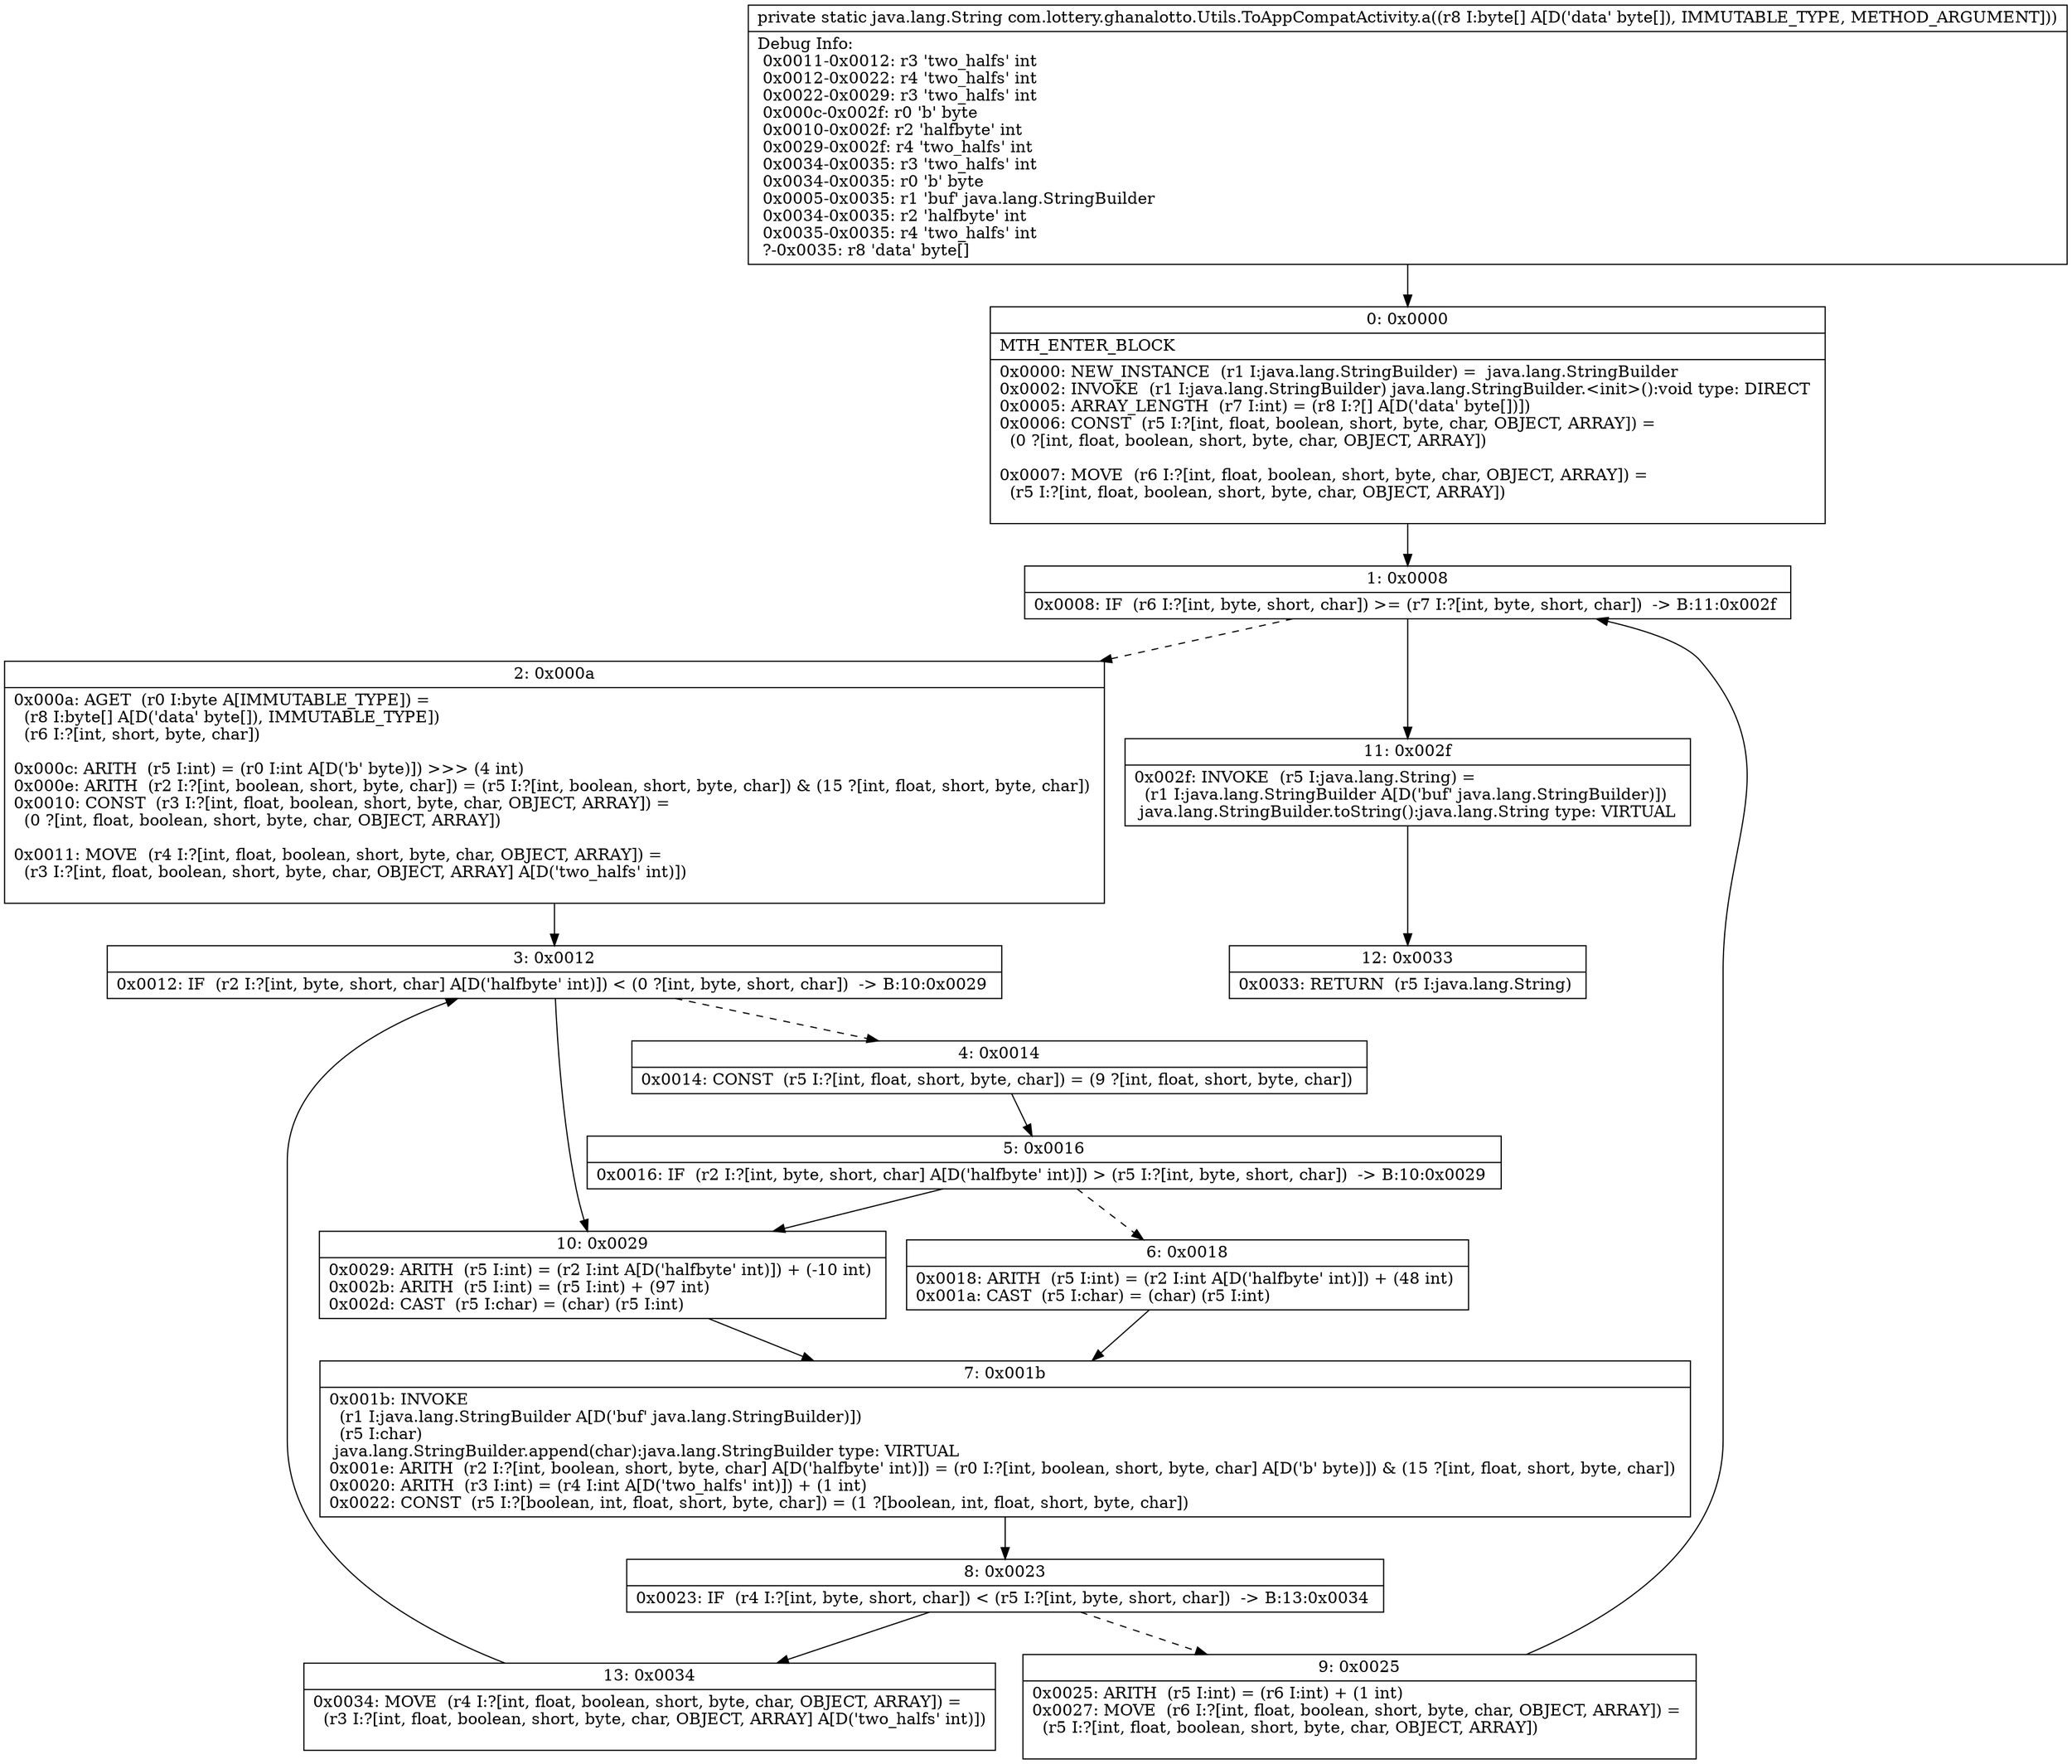 digraph "CFG forcom.lottery.ghanalotto.Utils.ToAppCompatActivity.a([B)Ljava\/lang\/String;" {
Node_0 [shape=record,label="{0\:\ 0x0000|MTH_ENTER_BLOCK\l|0x0000: NEW_INSTANCE  (r1 I:java.lang.StringBuilder) =  java.lang.StringBuilder \l0x0002: INVOKE  (r1 I:java.lang.StringBuilder) java.lang.StringBuilder.\<init\>():void type: DIRECT \l0x0005: ARRAY_LENGTH  (r7 I:int) = (r8 I:?[] A[D('data' byte[])]) \l0x0006: CONST  (r5 I:?[int, float, boolean, short, byte, char, OBJECT, ARRAY]) = \l  (0 ?[int, float, boolean, short, byte, char, OBJECT, ARRAY])\l \l0x0007: MOVE  (r6 I:?[int, float, boolean, short, byte, char, OBJECT, ARRAY]) = \l  (r5 I:?[int, float, boolean, short, byte, char, OBJECT, ARRAY])\l \l}"];
Node_1 [shape=record,label="{1\:\ 0x0008|0x0008: IF  (r6 I:?[int, byte, short, char]) \>= (r7 I:?[int, byte, short, char])  \-\> B:11:0x002f \l}"];
Node_2 [shape=record,label="{2\:\ 0x000a|0x000a: AGET  (r0 I:byte A[IMMUTABLE_TYPE]) = \l  (r8 I:byte[] A[D('data' byte[]), IMMUTABLE_TYPE])\l  (r6 I:?[int, short, byte, char])\l \l0x000c: ARITH  (r5 I:int) = (r0 I:int A[D('b' byte)]) \>\>\> (4 int) \l0x000e: ARITH  (r2 I:?[int, boolean, short, byte, char]) = (r5 I:?[int, boolean, short, byte, char]) & (15 ?[int, float, short, byte, char]) \l0x0010: CONST  (r3 I:?[int, float, boolean, short, byte, char, OBJECT, ARRAY]) = \l  (0 ?[int, float, boolean, short, byte, char, OBJECT, ARRAY])\l \l0x0011: MOVE  (r4 I:?[int, float, boolean, short, byte, char, OBJECT, ARRAY]) = \l  (r3 I:?[int, float, boolean, short, byte, char, OBJECT, ARRAY] A[D('two_halfs' int)])\l \l}"];
Node_3 [shape=record,label="{3\:\ 0x0012|0x0012: IF  (r2 I:?[int, byte, short, char] A[D('halfbyte' int)]) \< (0 ?[int, byte, short, char])  \-\> B:10:0x0029 \l}"];
Node_4 [shape=record,label="{4\:\ 0x0014|0x0014: CONST  (r5 I:?[int, float, short, byte, char]) = (9 ?[int, float, short, byte, char]) \l}"];
Node_5 [shape=record,label="{5\:\ 0x0016|0x0016: IF  (r2 I:?[int, byte, short, char] A[D('halfbyte' int)]) \> (r5 I:?[int, byte, short, char])  \-\> B:10:0x0029 \l}"];
Node_6 [shape=record,label="{6\:\ 0x0018|0x0018: ARITH  (r5 I:int) = (r2 I:int A[D('halfbyte' int)]) + (48 int) \l0x001a: CAST  (r5 I:char) = (char) (r5 I:int) \l}"];
Node_7 [shape=record,label="{7\:\ 0x001b|0x001b: INVOKE  \l  (r1 I:java.lang.StringBuilder A[D('buf' java.lang.StringBuilder)])\l  (r5 I:char)\l java.lang.StringBuilder.append(char):java.lang.StringBuilder type: VIRTUAL \l0x001e: ARITH  (r2 I:?[int, boolean, short, byte, char] A[D('halfbyte' int)]) = (r0 I:?[int, boolean, short, byte, char] A[D('b' byte)]) & (15 ?[int, float, short, byte, char]) \l0x0020: ARITH  (r3 I:int) = (r4 I:int A[D('two_halfs' int)]) + (1 int) \l0x0022: CONST  (r5 I:?[boolean, int, float, short, byte, char]) = (1 ?[boolean, int, float, short, byte, char]) \l}"];
Node_8 [shape=record,label="{8\:\ 0x0023|0x0023: IF  (r4 I:?[int, byte, short, char]) \< (r5 I:?[int, byte, short, char])  \-\> B:13:0x0034 \l}"];
Node_9 [shape=record,label="{9\:\ 0x0025|0x0025: ARITH  (r5 I:int) = (r6 I:int) + (1 int) \l0x0027: MOVE  (r6 I:?[int, float, boolean, short, byte, char, OBJECT, ARRAY]) = \l  (r5 I:?[int, float, boolean, short, byte, char, OBJECT, ARRAY])\l \l}"];
Node_10 [shape=record,label="{10\:\ 0x0029|0x0029: ARITH  (r5 I:int) = (r2 I:int A[D('halfbyte' int)]) + (\-10 int) \l0x002b: ARITH  (r5 I:int) = (r5 I:int) + (97 int) \l0x002d: CAST  (r5 I:char) = (char) (r5 I:int) \l}"];
Node_11 [shape=record,label="{11\:\ 0x002f|0x002f: INVOKE  (r5 I:java.lang.String) = \l  (r1 I:java.lang.StringBuilder A[D('buf' java.lang.StringBuilder)])\l java.lang.StringBuilder.toString():java.lang.String type: VIRTUAL \l}"];
Node_12 [shape=record,label="{12\:\ 0x0033|0x0033: RETURN  (r5 I:java.lang.String) \l}"];
Node_13 [shape=record,label="{13\:\ 0x0034|0x0034: MOVE  (r4 I:?[int, float, boolean, short, byte, char, OBJECT, ARRAY]) = \l  (r3 I:?[int, float, boolean, short, byte, char, OBJECT, ARRAY] A[D('two_halfs' int)])\l \l}"];
MethodNode[shape=record,label="{private static java.lang.String com.lottery.ghanalotto.Utils.ToAppCompatActivity.a((r8 I:byte[] A[D('data' byte[]), IMMUTABLE_TYPE, METHOD_ARGUMENT]))  | Debug Info:\l  0x0011\-0x0012: r3 'two_halfs' int\l  0x0012\-0x0022: r4 'two_halfs' int\l  0x0022\-0x0029: r3 'two_halfs' int\l  0x000c\-0x002f: r0 'b' byte\l  0x0010\-0x002f: r2 'halfbyte' int\l  0x0029\-0x002f: r4 'two_halfs' int\l  0x0034\-0x0035: r3 'two_halfs' int\l  0x0034\-0x0035: r0 'b' byte\l  0x0005\-0x0035: r1 'buf' java.lang.StringBuilder\l  0x0034\-0x0035: r2 'halfbyte' int\l  0x0035\-0x0035: r4 'two_halfs' int\l  ?\-0x0035: r8 'data' byte[]\l}"];
MethodNode -> Node_0;
Node_0 -> Node_1;
Node_1 -> Node_2[style=dashed];
Node_1 -> Node_11;
Node_2 -> Node_3;
Node_3 -> Node_4[style=dashed];
Node_3 -> Node_10;
Node_4 -> Node_5;
Node_5 -> Node_6[style=dashed];
Node_5 -> Node_10;
Node_6 -> Node_7;
Node_7 -> Node_8;
Node_8 -> Node_9[style=dashed];
Node_8 -> Node_13;
Node_9 -> Node_1;
Node_10 -> Node_7;
Node_11 -> Node_12;
Node_13 -> Node_3;
}

